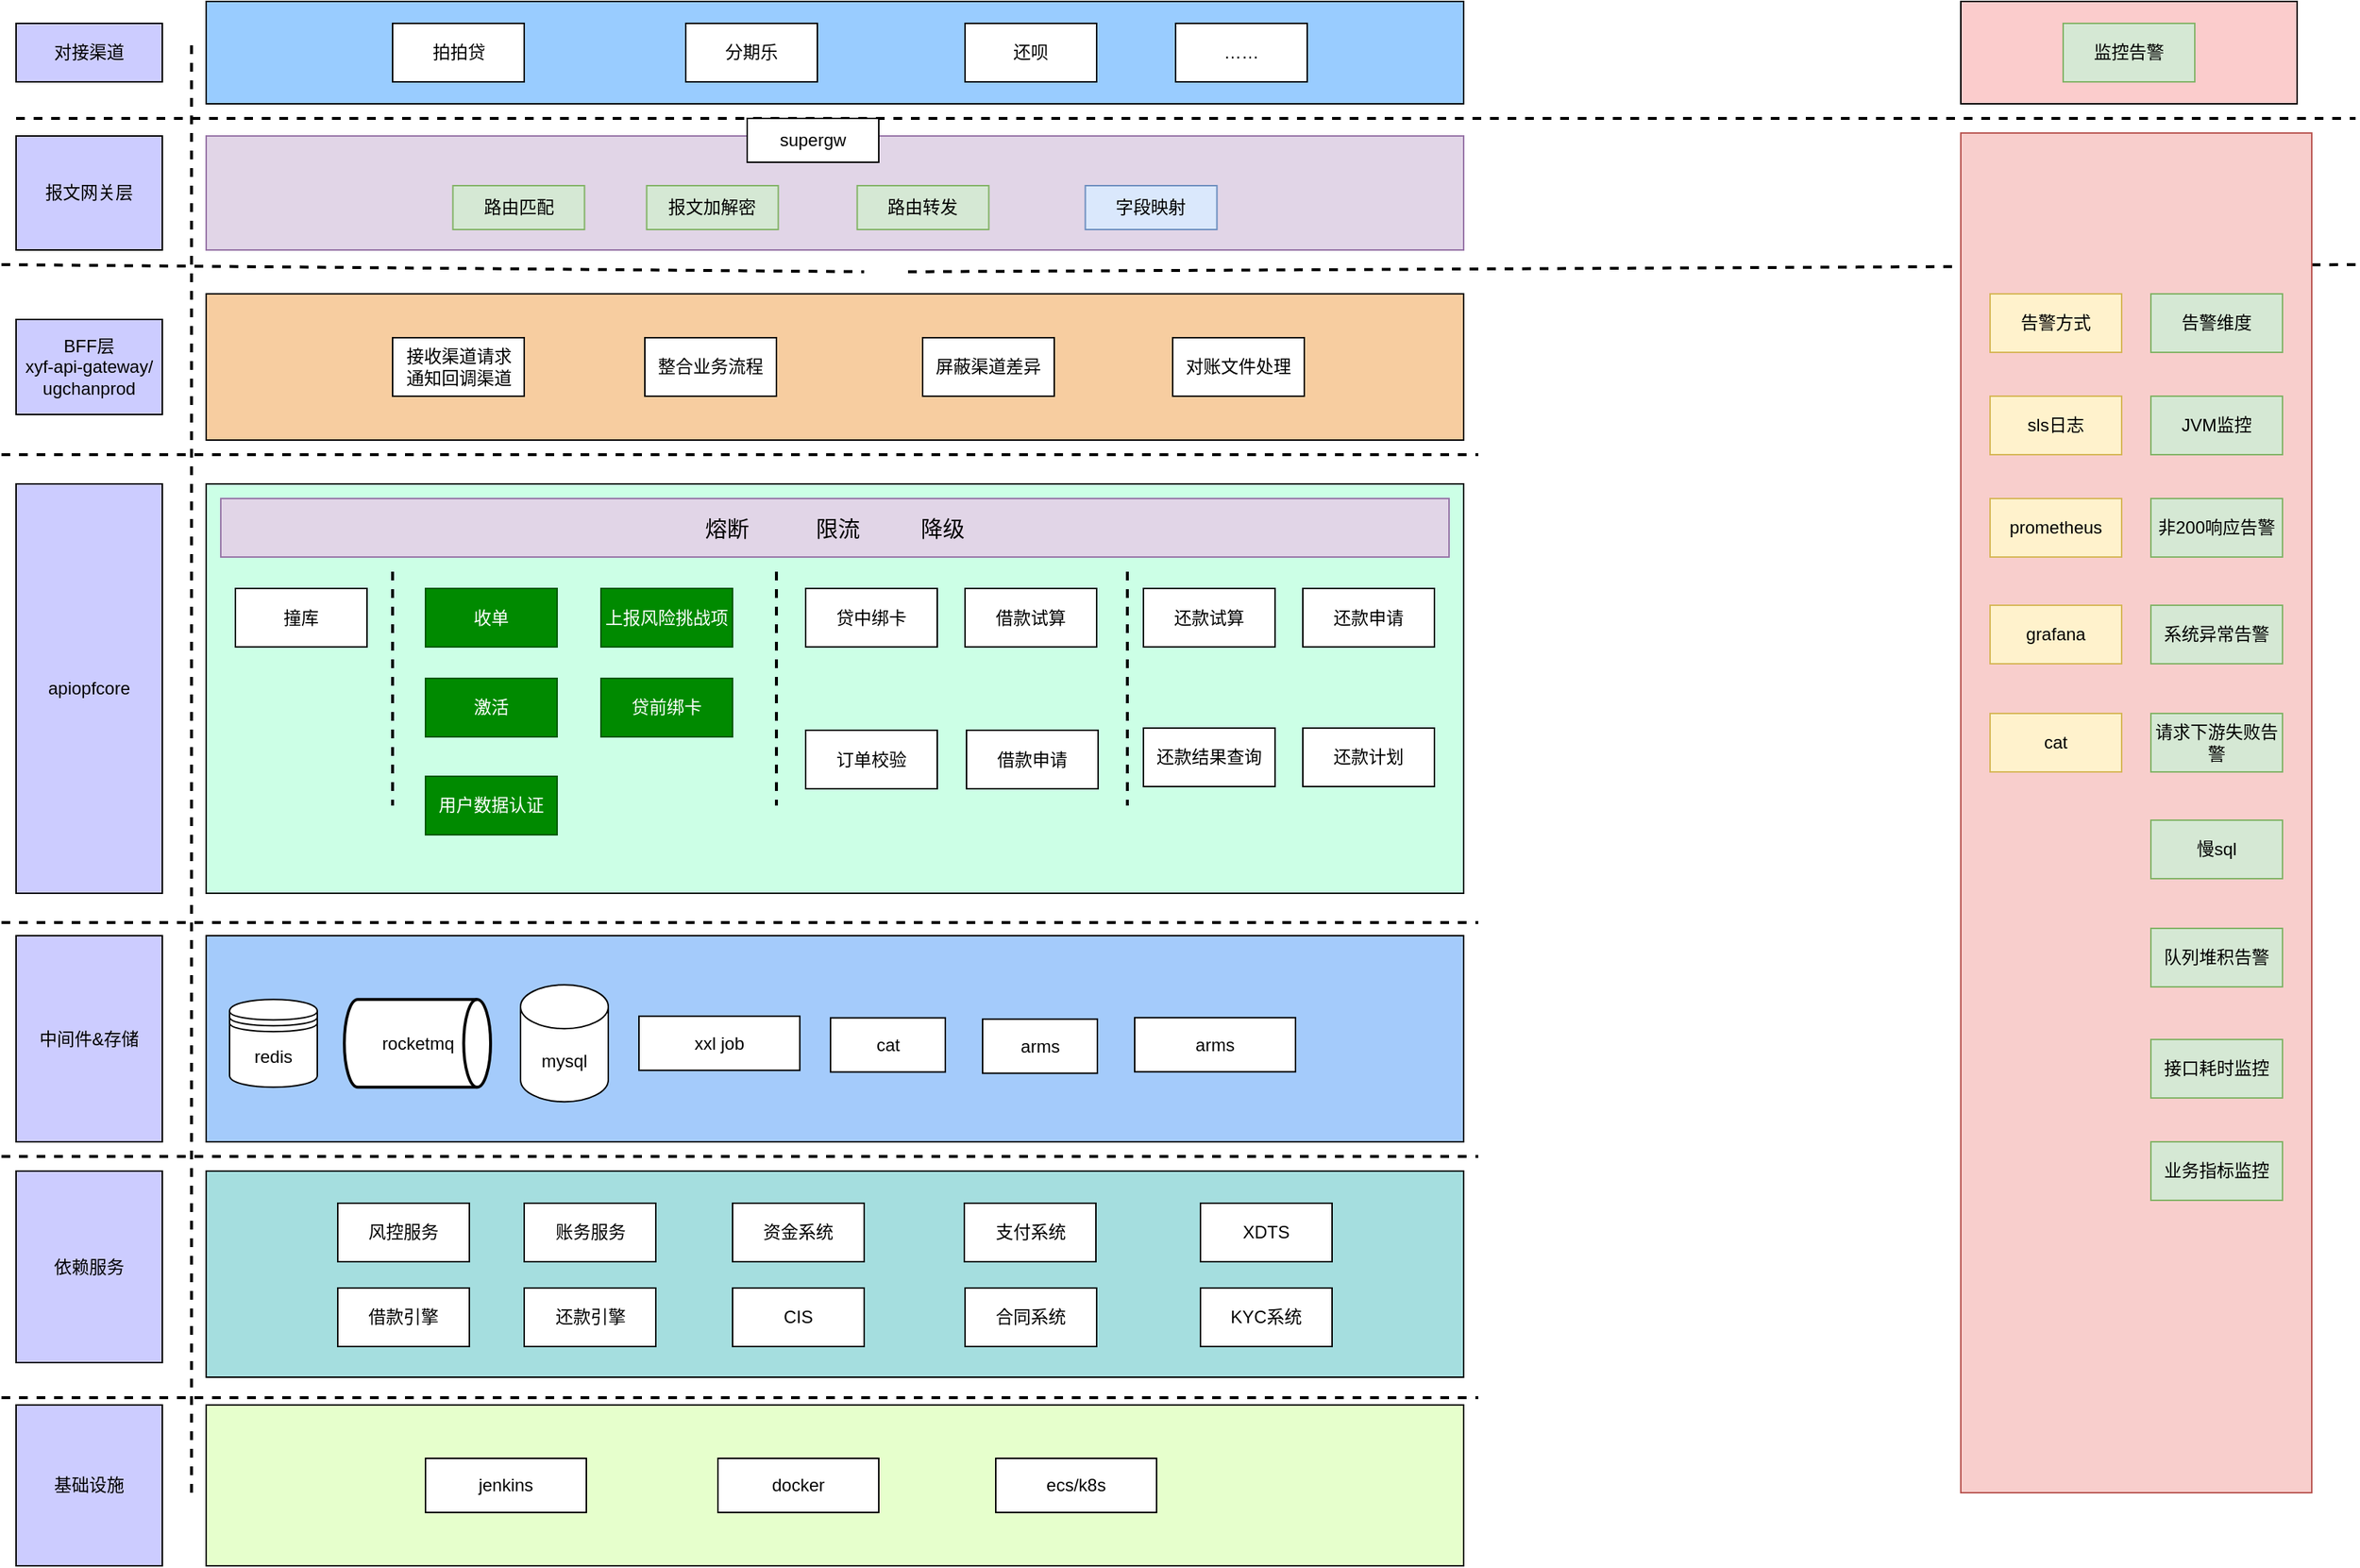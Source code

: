<mxfile version="28.1.0">
  <diagram id="C5RBs43oDa-KdzZeNtuy" name="Page-1">
    <mxGraphModel dx="2568" dy="1069" grid="1" gridSize="10" guides="1" tooltips="1" connect="1" arrows="1" fold="1" page="1" pageScale="1" pageWidth="827" pageHeight="1169" math="0" shadow="0">
      <root>
        <mxCell id="WIyWlLk6GJQsqaUBKTNV-0" />
        <mxCell id="WIyWlLk6GJQsqaUBKTNV-1" parent="WIyWlLk6GJQsqaUBKTNV-0" />
        <mxCell id="sWWA4bZMYuXRyUqMkDCf-0" value="" style="endArrow=none;dashed=1;html=1;rounded=0;strokeWidth=2;" parent="WIyWlLk6GJQsqaUBKTNV-1" edge="1">
          <mxGeometry width="50" height="50" relative="1" as="geometry">
            <mxPoint x="-290" y="930" as="sourcePoint" />
            <mxPoint x="720" y="930" as="targetPoint" />
          </mxGeometry>
        </mxCell>
        <mxCell id="sWWA4bZMYuXRyUqMkDCf-1" value="" style="rounded=0;whiteSpace=wrap;html=1;fillColor=#99CCFF;" parent="WIyWlLk6GJQsqaUBKTNV-1" vertex="1">
          <mxGeometry x="-150" y="300" width="860" height="70" as="geometry" />
        </mxCell>
        <mxCell id="sWWA4bZMYuXRyUqMkDCf-2" value="拍拍贷" style="rounded=0;whiteSpace=wrap;html=1;" parent="WIyWlLk6GJQsqaUBKTNV-1" vertex="1">
          <mxGeometry x="-22.5" y="315" width="90" height="40" as="geometry" />
        </mxCell>
        <mxCell id="sWWA4bZMYuXRyUqMkDCf-3" value="分期乐" style="rounded=0;whiteSpace=wrap;html=1;" parent="WIyWlLk6GJQsqaUBKTNV-1" vertex="1">
          <mxGeometry x="178" y="315" width="90" height="40" as="geometry" />
        </mxCell>
        <mxCell id="sWWA4bZMYuXRyUqMkDCf-4" value="" style="endArrow=none;dashed=1;html=1;rounded=0;strokeWidth=2;" parent="WIyWlLk6GJQsqaUBKTNV-1" edge="1">
          <mxGeometry width="50" height="50" relative="1" as="geometry">
            <mxPoint x="330" y="484.889" as="sourcePoint" />
            <mxPoint x="1320" y="480" as="targetPoint" />
          </mxGeometry>
        </mxCell>
        <mxCell id="sWWA4bZMYuXRyUqMkDCf-8" value="" style="endArrow=none;dashed=1;html=1;rounded=0;strokeWidth=2;" parent="WIyWlLk6GJQsqaUBKTNV-1" edge="1">
          <mxGeometry width="50" height="50" relative="1" as="geometry">
            <mxPoint x="-160" y="330" as="sourcePoint" />
            <mxPoint x="-160" y="1320" as="targetPoint" />
          </mxGeometry>
        </mxCell>
        <mxCell id="sWWA4bZMYuXRyUqMkDCf-9" value="BFF层 &lt;br&gt;xyf-api-gateway/&lt;div&gt;ugchanprod&lt;/div&gt;" style="rounded=0;whiteSpace=wrap;html=1;fillColor=#CCCCFF;" parent="WIyWlLk6GJQsqaUBKTNV-1" vertex="1">
          <mxGeometry x="-280" y="517.5" width="100" height="65" as="geometry" />
        </mxCell>
        <mxCell id="sWWA4bZMYuXRyUqMkDCf-10" value="" style="rounded=0;whiteSpace=wrap;html=1;fillColor=#F7CDA0;" parent="WIyWlLk6GJQsqaUBKTNV-1" vertex="1">
          <mxGeometry x="-150" y="500" width="860" height="100" as="geometry" />
        </mxCell>
        <mxCell id="sWWA4bZMYuXRyUqMkDCf-11" value="" style="endArrow=none;dashed=1;html=1;rounded=0;strokeWidth=2;" parent="WIyWlLk6GJQsqaUBKTNV-1" edge="1">
          <mxGeometry width="50" height="50" relative="1" as="geometry">
            <mxPoint x="-290" y="610" as="sourcePoint" />
            <mxPoint x="720" y="610" as="targetPoint" />
          </mxGeometry>
        </mxCell>
        <mxCell id="sWWA4bZMYuXRyUqMkDCf-12" value="apiopfcore" style="rounded=0;whiteSpace=wrap;html=1;fillColor=#CCCCFF;" parent="WIyWlLk6GJQsqaUBKTNV-1" vertex="1">
          <mxGeometry x="-280" y="630" width="100" height="280" as="geometry" />
        </mxCell>
        <mxCell id="sWWA4bZMYuXRyUqMkDCf-13" value="" style="rounded=0;whiteSpace=wrap;html=1;fillColor=#FBCCCC;" parent="WIyWlLk6GJQsqaUBKTNV-1" vertex="1">
          <mxGeometry x="1050" y="300" width="230" height="70" as="geometry" />
        </mxCell>
        <mxCell id="sWWA4bZMYuXRyUqMkDCf-14" value="监控告警" style="rounded=0;whiteSpace=wrap;html=1;fillColor=#d5e8d4;strokeColor=#82b366;" parent="WIyWlLk6GJQsqaUBKTNV-1" vertex="1">
          <mxGeometry x="1120" y="315" width="90" height="40" as="geometry" />
        </mxCell>
        <mxCell id="sWWA4bZMYuXRyUqMkDCf-16" value="" style="rounded=0;whiteSpace=wrap;html=1;fillColor=#CCFFE6;" parent="WIyWlLk6GJQsqaUBKTNV-1" vertex="1">
          <mxGeometry x="-150" y="630" width="860" height="280" as="geometry" />
        </mxCell>
        <mxCell id="sWWA4bZMYuXRyUqMkDCf-18" value="" style="rounded=0;whiteSpace=wrap;html=1;fillColor=#f8cecc;strokeColor=#b85450;" parent="WIyWlLk6GJQsqaUBKTNV-1" vertex="1">
          <mxGeometry x="1050" y="390" width="240" height="930" as="geometry" />
        </mxCell>
        <mxCell id="sWWA4bZMYuXRyUqMkDCf-23" value="收单" style="rounded=0;whiteSpace=wrap;html=1;fillColor=#008a00;strokeColor=#005700;fontColor=#ffffff;" parent="WIyWlLk6GJQsqaUBKTNV-1" vertex="1">
          <mxGeometry y="701.5" width="90" height="40" as="geometry" />
        </mxCell>
        <mxCell id="sWWA4bZMYuXRyUqMkDCf-24" value="上报风险挑战项" style="rounded=0;whiteSpace=wrap;html=1;fillColor=#008a00;strokeColor=#005700;fontColor=#ffffff;" parent="WIyWlLk6GJQsqaUBKTNV-1" vertex="1">
          <mxGeometry x="120" y="701.5" width="90" height="40" as="geometry" />
        </mxCell>
        <mxCell id="sWWA4bZMYuXRyUqMkDCf-25" value="激活" style="rounded=0;whiteSpace=wrap;html=1;fillColor=#008a00;strokeColor=#005700;fontColor=#ffffff;" parent="WIyWlLk6GJQsqaUBKTNV-1" vertex="1">
          <mxGeometry y="763" width="90" height="40" as="geometry" />
        </mxCell>
        <mxCell id="sWWA4bZMYuXRyUqMkDCf-26" value="贷前绑卡" style="rounded=0;whiteSpace=wrap;html=1;fillColor=#008a00;strokeColor=#005700;fontColor=#ffffff;" parent="WIyWlLk6GJQsqaUBKTNV-1" vertex="1">
          <mxGeometry x="120" y="763" width="90" height="40" as="geometry" />
        </mxCell>
        <mxCell id="sWWA4bZMYuXRyUqMkDCf-28" value="sls日志" style="rounded=0;whiteSpace=wrap;html=1;fillColor=#fff2cc;strokeColor=#d6b656;" parent="WIyWlLk6GJQsqaUBKTNV-1" vertex="1">
          <mxGeometry x="1070" y="570" width="90" height="40" as="geometry" />
        </mxCell>
        <mxCell id="sWWA4bZMYuXRyUqMkDCf-29" value="非200响应告警" style="rounded=0;whiteSpace=wrap;html=1;fillColor=#d5e8d4;strokeColor=#82b366;" parent="WIyWlLk6GJQsqaUBKTNV-1" vertex="1">
          <mxGeometry x="1180" y="640" width="90" height="40" as="geometry" />
        </mxCell>
        <mxCell id="sWWA4bZMYuXRyUqMkDCf-30" value="请求下游失败告警" style="rounded=0;whiteSpace=wrap;html=1;fillColor=#d5e8d4;strokeColor=#82b366;" parent="WIyWlLk6GJQsqaUBKTNV-1" vertex="1">
          <mxGeometry x="1180" y="787" width="90" height="40" as="geometry" />
        </mxCell>
        <mxCell id="sWWA4bZMYuXRyUqMkDCf-31" value="prometheus" style="rounded=0;whiteSpace=wrap;html=1;fillColor=#fff2cc;strokeColor=#d6b656;" parent="WIyWlLk6GJQsqaUBKTNV-1" vertex="1">
          <mxGeometry x="1070" y="640" width="90" height="40" as="geometry" />
        </mxCell>
        <mxCell id="sWWA4bZMYuXRyUqMkDCf-32" value="grafana" style="rounded=0;whiteSpace=wrap;html=1;fillColor=#fff2cc;strokeColor=#d6b656;" parent="WIyWlLk6GJQsqaUBKTNV-1" vertex="1">
          <mxGeometry x="1070" y="713" width="90" height="40" as="geometry" />
        </mxCell>
        <mxCell id="sWWA4bZMYuXRyUqMkDCf-33" value="cat" style="rounded=0;whiteSpace=wrap;html=1;fillColor=#fff2cc;strokeColor=#d6b656;" parent="WIyWlLk6GJQsqaUBKTNV-1" vertex="1">
          <mxGeometry x="1070" y="787" width="90" height="40" as="geometry" />
        </mxCell>
        <mxCell id="sWWA4bZMYuXRyUqMkDCf-34" value="慢sql" style="rounded=0;whiteSpace=wrap;html=1;fillColor=#d5e8d4;strokeColor=#82b366;" parent="WIyWlLk6GJQsqaUBKTNV-1" vertex="1">
          <mxGeometry x="1180" y="860" width="90" height="40" as="geometry" />
        </mxCell>
        <mxCell id="sWWA4bZMYuXRyUqMkDCf-35" value="队列堆积告警" style="rounded=0;whiteSpace=wrap;html=1;fillColor=#d5e8d4;strokeColor=#82b366;" parent="WIyWlLk6GJQsqaUBKTNV-1" vertex="1">
          <mxGeometry x="1180" y="934" width="90" height="40" as="geometry" />
        </mxCell>
        <mxCell id="sWWA4bZMYuXRyUqMkDCf-36" value="中间件&amp;amp;存储" style="rounded=0;whiteSpace=wrap;html=1;fillColor=#CCCCFF;" parent="WIyWlLk6GJQsqaUBKTNV-1" vertex="1">
          <mxGeometry x="-280" y="939" width="100" height="141" as="geometry" />
        </mxCell>
        <mxCell id="sWWA4bZMYuXRyUqMkDCf-37" value="" style="endArrow=none;dashed=1;html=1;rounded=0;strokeWidth=2;" parent="WIyWlLk6GJQsqaUBKTNV-1" edge="1">
          <mxGeometry width="50" height="50" relative="1" as="geometry">
            <mxPoint x="-290" y="1090" as="sourcePoint" />
            <mxPoint x="720" y="1090" as="targetPoint" />
          </mxGeometry>
        </mxCell>
        <mxCell id="sWWA4bZMYuXRyUqMkDCf-38" value="" style="rounded=0;whiteSpace=wrap;html=1;fillColor=#A4CBFB;" parent="WIyWlLk6GJQsqaUBKTNV-1" vertex="1">
          <mxGeometry x="-150" y="939" width="860" height="141" as="geometry" />
        </mxCell>
        <mxCell id="sWWA4bZMYuXRyUqMkDCf-40" value="依赖服务" style="rounded=0;whiteSpace=wrap;html=1;fillColor=#CCCCFF;" parent="WIyWlLk6GJQsqaUBKTNV-1" vertex="1">
          <mxGeometry x="-280" y="1100" width="100" height="131" as="geometry" />
        </mxCell>
        <mxCell id="sWWA4bZMYuXRyUqMkDCf-41" value="" style="rounded=0;whiteSpace=wrap;html=1;fillColor=#A5DEDF;" parent="WIyWlLk6GJQsqaUBKTNV-1" vertex="1">
          <mxGeometry x="-150" y="1100" width="860" height="141" as="geometry" />
        </mxCell>
        <mxCell id="sWWA4bZMYuXRyUqMkDCf-42" value="mysql" style="shape=cylinder3;whiteSpace=wrap;html=1;boundedLbl=1;backgroundOutline=1;size=15;" parent="WIyWlLk6GJQsqaUBKTNV-1" vertex="1">
          <mxGeometry x="65" y="972.6" width="60" height="80" as="geometry" />
        </mxCell>
        <mxCell id="sWWA4bZMYuXRyUqMkDCf-43" value="" style="endArrow=none;dashed=1;html=1;rounded=0;strokeWidth=2;" parent="WIyWlLk6GJQsqaUBKTNV-1" edge="1">
          <mxGeometry width="50" height="50" relative="1" as="geometry">
            <mxPoint x="-290" y="1255" as="sourcePoint" />
            <mxPoint x="720" y="1255" as="targetPoint" />
          </mxGeometry>
        </mxCell>
        <mxCell id="sWWA4bZMYuXRyUqMkDCf-44" value="基础设施" style="rounded=0;whiteSpace=wrap;html=1;fillColor=#CCCCFF;" parent="WIyWlLk6GJQsqaUBKTNV-1" vertex="1">
          <mxGeometry x="-280" y="1260" width="100" height="110" as="geometry" />
        </mxCell>
        <mxCell id="sWWA4bZMYuXRyUqMkDCf-45" value="" style="rounded=0;whiteSpace=wrap;html=1;fillColor=#E6FFCC;" parent="WIyWlLk6GJQsqaUBKTNV-1" vertex="1">
          <mxGeometry x="-150" y="1260" width="860" height="110" as="geometry" />
        </mxCell>
        <mxCell id="sWWA4bZMYuXRyUqMkDCf-46" value="jenkins" style="rounded=0;whiteSpace=wrap;html=1;" parent="WIyWlLk6GJQsqaUBKTNV-1" vertex="1">
          <mxGeometry y="1296.5" width="110" height="37" as="geometry" />
        </mxCell>
        <mxCell id="sWWA4bZMYuXRyUqMkDCf-47" value="ecs/k8s" style="rounded=0;whiteSpace=wrap;html=1;" parent="WIyWlLk6GJQsqaUBKTNV-1" vertex="1">
          <mxGeometry x="390" y="1296.5" width="110" height="37" as="geometry" />
        </mxCell>
        <mxCell id="sWWA4bZMYuXRyUqMkDCf-49" value="贷中绑卡" style="rounded=0;whiteSpace=wrap;html=1;" parent="WIyWlLk6GJQsqaUBKTNV-1" vertex="1">
          <mxGeometry x="260" y="701.5" width="90" height="40" as="geometry" />
        </mxCell>
        <mxCell id="sWWA4bZMYuXRyUqMkDCf-50" value="接口耗时监控" style="rounded=0;whiteSpace=wrap;html=1;fillColor=#d5e8d4;strokeColor=#82b366;" parent="WIyWlLk6GJQsqaUBKTNV-1" vertex="1">
          <mxGeometry x="1180" y="1010" width="90" height="40" as="geometry" />
        </mxCell>
        <mxCell id="sWWA4bZMYuXRyUqMkDCf-51" value="系统异常告警" style="rounded=0;whiteSpace=wrap;html=1;fillColor=#d5e8d4;strokeColor=#82b366;" parent="WIyWlLk6GJQsqaUBKTNV-1" vertex="1">
          <mxGeometry x="1180" y="713" width="90" height="40" as="geometry" />
        </mxCell>
        <mxCell id="sWWA4bZMYuXRyUqMkDCf-54" value="redis" style="shape=datastore;whiteSpace=wrap;html=1;" parent="WIyWlLk6GJQsqaUBKTNV-1" vertex="1">
          <mxGeometry x="-134" y="982.6" width="60" height="60" as="geometry" />
        </mxCell>
        <mxCell id="sWWA4bZMYuXRyUqMkDCf-55" value="风控服务" style="rounded=0;whiteSpace=wrap;html=1;" parent="WIyWlLk6GJQsqaUBKTNV-1" vertex="1">
          <mxGeometry x="-60" y="1122" width="90" height="40" as="geometry" />
        </mxCell>
        <mxCell id="sWWA4bZMYuXRyUqMkDCf-56" value="资金系统" style="rounded=0;whiteSpace=wrap;html=1;" parent="WIyWlLk6GJQsqaUBKTNV-1" vertex="1">
          <mxGeometry x="210" y="1122" width="90" height="40" as="geometry" />
        </mxCell>
        <mxCell id="sWWA4bZMYuXRyUqMkDCf-57" value="支付系统" style="rounded=0;whiteSpace=wrap;html=1;" parent="WIyWlLk6GJQsqaUBKTNV-1" vertex="1">
          <mxGeometry x="368.5" y="1122" width="90" height="40" as="geometry" />
        </mxCell>
        <mxCell id="sWWA4bZMYuXRyUqMkDCf-58" value="XDTS" style="rounded=0;whiteSpace=wrap;html=1;" parent="WIyWlLk6GJQsqaUBKTNV-1" vertex="1">
          <mxGeometry x="530" y="1122" width="90" height="40" as="geometry" />
        </mxCell>
        <mxCell id="sWWA4bZMYuXRyUqMkDCf-59" value="借款引擎" style="rounded=0;whiteSpace=wrap;html=1;" parent="WIyWlLk6GJQsqaUBKTNV-1" vertex="1">
          <mxGeometry x="-60" y="1180" width="90" height="40" as="geometry" />
        </mxCell>
        <mxCell id="sWWA4bZMYuXRyUqMkDCf-60" value="账务服务" style="rounded=0;whiteSpace=wrap;html=1;" parent="WIyWlLk6GJQsqaUBKTNV-1" vertex="1">
          <mxGeometry x="67.5" y="1122" width="90" height="40" as="geometry" />
        </mxCell>
        <mxCell id="sWWA4bZMYuXRyUqMkDCf-61" value="还款引擎" style="rounded=0;whiteSpace=wrap;html=1;" parent="WIyWlLk6GJQsqaUBKTNV-1" vertex="1">
          <mxGeometry x="67.5" y="1180" width="90" height="40" as="geometry" />
        </mxCell>
        <mxCell id="sWWA4bZMYuXRyUqMkDCf-62" value="业务指标监控" style="rounded=0;whiteSpace=wrap;html=1;fillColor=#d5e8d4;strokeColor=#82b366;" parent="WIyWlLk6GJQsqaUBKTNV-1" vertex="1">
          <mxGeometry x="1180" y="1080" width="90" height="40" as="geometry" />
        </mxCell>
        <mxCell id="sWWA4bZMYuXRyUqMkDCf-63" value="JVM监控" style="rounded=0;whiteSpace=wrap;html=1;fillColor=#d5e8d4;strokeColor=#82b366;" parent="WIyWlLk6GJQsqaUBKTNV-1" vertex="1">
          <mxGeometry x="1180" y="570" width="90" height="40" as="geometry" />
        </mxCell>
        <mxCell id="sWWA4bZMYuXRyUqMkDCf-64" value="对接渠道" style="rounded=0;whiteSpace=wrap;html=1;fillColor=#CCCCFF;" parent="WIyWlLk6GJQsqaUBKTNV-1" vertex="1">
          <mxGeometry x="-280" y="315" width="100" height="40" as="geometry" />
        </mxCell>
        <mxCell id="sWWA4bZMYuXRyUqMkDCf-65" value="告警方式" style="rounded=0;whiteSpace=wrap;html=1;fillColor=#fff2cc;strokeColor=#d6b656;" parent="WIyWlLk6GJQsqaUBKTNV-1" vertex="1">
          <mxGeometry x="1070" y="500" width="90" height="40" as="geometry" />
        </mxCell>
        <mxCell id="sWWA4bZMYuXRyUqMkDCf-66" value="告警维度" style="rounded=0;whiteSpace=wrap;html=1;fillColor=#d5e8d4;strokeColor=#82b366;" parent="WIyWlLk6GJQsqaUBKTNV-1" vertex="1">
          <mxGeometry x="1180" y="500" width="90" height="40" as="geometry" />
        </mxCell>
        <mxCell id="sWWA4bZMYuXRyUqMkDCf-68" value="还呗" style="rounded=0;whiteSpace=wrap;html=1;" parent="WIyWlLk6GJQsqaUBKTNV-1" vertex="1">
          <mxGeometry x="369" y="315" width="90" height="40" as="geometry" />
        </mxCell>
        <mxCell id="sWWA4bZMYuXRyUqMkDCf-69" value="……" style="rounded=0;whiteSpace=wrap;html=1;" parent="WIyWlLk6GJQsqaUBKTNV-1" vertex="1">
          <mxGeometry x="513" y="315" width="90" height="40" as="geometry" />
        </mxCell>
        <mxCell id="sWWA4bZMYuXRyUqMkDCf-71" value="接收渠道请求&lt;br&gt;通知回调渠道" style="rounded=0;whiteSpace=wrap;html=1;" parent="WIyWlLk6GJQsqaUBKTNV-1" vertex="1">
          <mxGeometry x="-22.5" y="530" width="90" height="40" as="geometry" />
        </mxCell>
        <mxCell id="sWWA4bZMYuXRyUqMkDCf-72" value="整合业务流程" style="rounded=0;whiteSpace=wrap;html=1;" parent="WIyWlLk6GJQsqaUBKTNV-1" vertex="1">
          <mxGeometry x="150" y="530" width="90" height="40" as="geometry" />
        </mxCell>
        <mxCell id="sWWA4bZMYuXRyUqMkDCf-73" value="屏蔽渠道差异" style="rounded=0;whiteSpace=wrap;html=1;" parent="WIyWlLk6GJQsqaUBKTNV-1" vertex="1">
          <mxGeometry x="340" y="530" width="90" height="40" as="geometry" />
        </mxCell>
        <mxCell id="sWWA4bZMYuXRyUqMkDCf-74" value="对账文件处理" style="rounded=0;whiteSpace=wrap;html=1;" parent="WIyWlLk6GJQsqaUBKTNV-1" vertex="1">
          <mxGeometry x="511" y="530" width="90" height="40" as="geometry" />
        </mxCell>
        <mxCell id="sWWA4bZMYuXRyUqMkDCf-75" value="xxl job" style="rounded=0;whiteSpace=wrap;html=1;" parent="WIyWlLk6GJQsqaUBKTNV-1" vertex="1">
          <mxGeometry x="146" y="994.1" width="110" height="37" as="geometry" />
        </mxCell>
        <mxCell id="sWWA4bZMYuXRyUqMkDCf-76" value="rocketmq" style="strokeWidth=2;html=1;shape=mxgraph.flowchart.direct_data;whiteSpace=wrap;" parent="WIyWlLk6GJQsqaUBKTNV-1" vertex="1">
          <mxGeometry x="-55.5" y="982.6" width="100" height="60" as="geometry" />
        </mxCell>
        <mxCell id="sWWA4bZMYuXRyUqMkDCf-77" value="CIS" style="rounded=0;whiteSpace=wrap;html=1;" parent="WIyWlLk6GJQsqaUBKTNV-1" vertex="1">
          <mxGeometry x="210" y="1180" width="90" height="40" as="geometry" />
        </mxCell>
        <mxCell id="sWWA4bZMYuXRyUqMkDCf-78" value="合同系统" style="rounded=0;whiteSpace=wrap;html=1;" parent="WIyWlLk6GJQsqaUBKTNV-1" vertex="1">
          <mxGeometry x="369" y="1180" width="90" height="40" as="geometry" />
        </mxCell>
        <mxCell id="sWWA4bZMYuXRyUqMkDCf-79" value="KYC系统" style="rounded=0;whiteSpace=wrap;html=1;" parent="WIyWlLk6GJQsqaUBKTNV-1" vertex="1">
          <mxGeometry x="530" y="1180" width="90" height="40" as="geometry" />
        </mxCell>
        <mxCell id="sWWA4bZMYuXRyUqMkDCf-80" value="订单校验" style="rounded=0;whiteSpace=wrap;html=1;" parent="WIyWlLk6GJQsqaUBKTNV-1" vertex="1">
          <mxGeometry x="260" y="798.5" width="90" height="40" as="geometry" />
        </mxCell>
        <mxCell id="sWWA4bZMYuXRyUqMkDCf-81" value="借款试算" style="rounded=0;whiteSpace=wrap;html=1;" parent="WIyWlLk6GJQsqaUBKTNV-1" vertex="1">
          <mxGeometry x="369" y="701.5" width="90" height="40" as="geometry" />
        </mxCell>
        <mxCell id="sWWA4bZMYuXRyUqMkDCf-82" value="还款申请" style="rounded=0;whiteSpace=wrap;html=1;" parent="WIyWlLk6GJQsqaUBKTNV-1" vertex="1">
          <mxGeometry x="600" y="701.5" width="90" height="40" as="geometry" />
        </mxCell>
        <mxCell id="sWWA4bZMYuXRyUqMkDCf-83" value="还款计划" style="rounded=0;whiteSpace=wrap;html=1;" parent="WIyWlLk6GJQsqaUBKTNV-1" vertex="1">
          <mxGeometry x="600" y="797" width="90" height="40" as="geometry" />
        </mxCell>
        <mxCell id="sWWA4bZMYuXRyUqMkDCf-84" value="撞库" style="rounded=0;whiteSpace=wrap;html=1;" parent="WIyWlLk6GJQsqaUBKTNV-1" vertex="1">
          <mxGeometry x="-130" y="701.5" width="90" height="40" as="geometry" />
        </mxCell>
        <mxCell id="sWWA4bZMYuXRyUqMkDCf-85" value="借款申请" style="rounded=0;whiteSpace=wrap;html=1;" parent="WIyWlLk6GJQsqaUBKTNV-1" vertex="1">
          <mxGeometry x="370" y="798.5" width="90" height="40" as="geometry" />
        </mxCell>
        <mxCell id="sWWA4bZMYuXRyUqMkDCf-86" value="还款试算" style="rounded=0;whiteSpace=wrap;html=1;" parent="WIyWlLk6GJQsqaUBKTNV-1" vertex="1">
          <mxGeometry x="491" y="701.5" width="90" height="40" as="geometry" />
        </mxCell>
        <mxCell id="sWWA4bZMYuXRyUqMkDCf-87" value="" style="endArrow=none;dashed=1;html=1;rounded=0;strokeWidth=2;" parent="WIyWlLk6GJQsqaUBKTNV-1" edge="1">
          <mxGeometry width="50" height="50" relative="1" as="geometry">
            <mxPoint x="-22.5" y="690" as="sourcePoint" />
            <mxPoint x="-22.5" y="850" as="targetPoint" />
          </mxGeometry>
        </mxCell>
        <mxCell id="sWWA4bZMYuXRyUqMkDCf-88" value="" style="endArrow=none;dashed=1;html=1;rounded=0;strokeWidth=2;" parent="WIyWlLk6GJQsqaUBKTNV-1" edge="1">
          <mxGeometry width="50" height="50" relative="1" as="geometry">
            <mxPoint x="240" y="690" as="sourcePoint" />
            <mxPoint x="240" y="850" as="targetPoint" />
          </mxGeometry>
        </mxCell>
        <mxCell id="sWWA4bZMYuXRyUqMkDCf-89" value="" style="endArrow=none;dashed=1;html=1;rounded=0;strokeWidth=2;" parent="WIyWlLk6GJQsqaUBKTNV-1" edge="1">
          <mxGeometry width="50" height="50" relative="1" as="geometry">
            <mxPoint x="480" y="690" as="sourcePoint" />
            <mxPoint x="480" y="850" as="targetPoint" />
          </mxGeometry>
        </mxCell>
        <mxCell id="sWWA4bZMYuXRyUqMkDCf-91" value="" style="endArrow=none;dashed=1;html=1;rounded=0;strokeWidth=2;" parent="WIyWlLk6GJQsqaUBKTNV-1" edge="1">
          <mxGeometry width="50" height="50" relative="1" as="geometry">
            <mxPoint x="-290" y="480" as="sourcePoint" />
            <mxPoint x="300" y="484.876" as="targetPoint" />
          </mxGeometry>
        </mxCell>
        <mxCell id="VIJz2uPGF6avBVxXJ3ea-0" value="" style="shape=image;verticalLabelPosition=bottom;labelBackgroundColor=default;verticalAlign=top;aspect=fixed;imageAspect=0;image=https://miro.medium.com/v2/resize:fit:800/1*XE0ObomSZ6cwRHKNZ751Vg.png;" parent="WIyWlLk6GJQsqaUBKTNV-1" vertex="1">
          <mxGeometry x="610" y="996.35" width="100" height="34.75" as="geometry" />
        </mxCell>
        <mxCell id="VIJz2uPGF6avBVxXJ3ea-1" value="" style="endArrow=none;dashed=1;html=1;rounded=0;strokeWidth=2;" parent="WIyWlLk6GJQsqaUBKTNV-1" edge="1">
          <mxGeometry width="50" height="50" relative="1" as="geometry">
            <mxPoint x="-280" y="380" as="sourcePoint" />
            <mxPoint x="1320" y="380" as="targetPoint" />
          </mxGeometry>
        </mxCell>
        <mxCell id="VIJz2uPGF6avBVxXJ3ea-3" value="" style="rounded=0;whiteSpace=wrap;html=1;fillColor=#e1d5e7;strokeColor=#9673a6;" parent="WIyWlLk6GJQsqaUBKTNV-1" vertex="1">
          <mxGeometry x="-150" y="392" width="860" height="78" as="geometry" />
        </mxCell>
        <mxCell id="VIJz2uPGF6avBVxXJ3ea-4" value="报文网关层" style="rounded=0;whiteSpace=wrap;html=1;fillColor=#CCCCFF;" parent="WIyWlLk6GJQsqaUBKTNV-1" vertex="1">
          <mxGeometry x="-280" y="392" width="100" height="78" as="geometry" />
        </mxCell>
        <mxCell id="VIJz2uPGF6avBVxXJ3ea-5" value="supergw" style="rounded=0;whiteSpace=wrap;html=1;" parent="WIyWlLk6GJQsqaUBKTNV-1" vertex="1">
          <mxGeometry x="220" y="380" width="90" height="30" as="geometry" />
        </mxCell>
        <mxCell id="XegBzm43TF2em2KgTWJF-0" value="还款结果查询" style="rounded=0;whiteSpace=wrap;html=1;" parent="WIyWlLk6GJQsqaUBKTNV-1" vertex="1">
          <mxGeometry x="491" y="797" width="90" height="40" as="geometry" />
        </mxCell>
        <mxCell id="XegBzm43TF2em2KgTWJF-1" value="熔断&amp;nbsp; &amp;nbsp; &amp;nbsp; &amp;nbsp; &amp;nbsp; &amp;nbsp;限流&amp;nbsp; &amp;nbsp; &amp;nbsp; &amp;nbsp; &amp;nbsp; 降级" style="rounded=0;whiteSpace=wrap;html=1;fillColor=#e1d5e7;strokeColor=#9673a6;fontSize=15;" parent="WIyWlLk6GJQsqaUBKTNV-1" vertex="1">
          <mxGeometry x="-140" y="640" width="840" height="40" as="geometry" />
        </mxCell>
        <mxCell id="XegBzm43TF2em2KgTWJF-2" value="用户数据认证" style="rounded=0;whiteSpace=wrap;html=1;fillColor=#008a00;strokeColor=#005700;fontColor=#ffffff;" parent="WIyWlLk6GJQsqaUBKTNV-1" vertex="1">
          <mxGeometry y="830" width="90" height="40" as="geometry" />
        </mxCell>
        <mxCell id="XegBzm43TF2em2KgTWJF-4" value="docker" style="rounded=0;whiteSpace=wrap;html=1;" parent="WIyWlLk6GJQsqaUBKTNV-1" vertex="1">
          <mxGeometry x="200" y="1296.5" width="110" height="37" as="geometry" />
        </mxCell>
        <mxCell id="XegBzm43TF2em2KgTWJF-5" value="arms" style="rounded=0;whiteSpace=wrap;html=1;" parent="WIyWlLk6GJQsqaUBKTNV-1" vertex="1">
          <mxGeometry x="485" y="995.1" width="110" height="37" as="geometry" />
        </mxCell>
        <mxCell id="XegBzm43TF2em2KgTWJF-7" value="arms" style="rounded=0;whiteSpace=wrap;html=1;" parent="WIyWlLk6GJQsqaUBKTNV-1" vertex="1">
          <mxGeometry x="381" y="996.1" width="78.5" height="37" as="geometry" />
        </mxCell>
        <mxCell id="XegBzm43TF2em2KgTWJF-8" value="cat" style="rounded=0;whiteSpace=wrap;html=1;" parent="WIyWlLk6GJQsqaUBKTNV-1" vertex="1">
          <mxGeometry x="277" y="995.23" width="78.5" height="37" as="geometry" />
        </mxCell>
        <mxCell id="PERT3aIXh9mbVd2wunl5-0" value="路由匹配" style="rounded=0;whiteSpace=wrap;html=1;fillColor=#d5e8d4;strokeColor=#82b366;" vertex="1" parent="WIyWlLk6GJQsqaUBKTNV-1">
          <mxGeometry x="18.75" y="426" width="90" height="30" as="geometry" />
        </mxCell>
        <mxCell id="PERT3aIXh9mbVd2wunl5-1" value="报文加解密" style="rounded=0;whiteSpace=wrap;html=1;fillColor=#d5e8d4;strokeColor=#82b366;" vertex="1" parent="WIyWlLk6GJQsqaUBKTNV-1">
          <mxGeometry x="151.25" y="426" width="90" height="30" as="geometry" />
        </mxCell>
        <mxCell id="PERT3aIXh9mbVd2wunl5-2" value="路由转发" style="rounded=0;whiteSpace=wrap;html=1;fillColor=#d5e8d4;strokeColor=#82b366;" vertex="1" parent="WIyWlLk6GJQsqaUBKTNV-1">
          <mxGeometry x="295.25" y="426" width="90" height="30" as="geometry" />
        </mxCell>
        <mxCell id="PERT3aIXh9mbVd2wunl5-3" value="字段映射" style="rounded=0;whiteSpace=wrap;html=1;fillColor=#dae8fc;strokeColor=#6c8ebf;" vertex="1" parent="WIyWlLk6GJQsqaUBKTNV-1">
          <mxGeometry x="451.25" y="426" width="90" height="30" as="geometry" />
        </mxCell>
      </root>
    </mxGraphModel>
  </diagram>
</mxfile>
